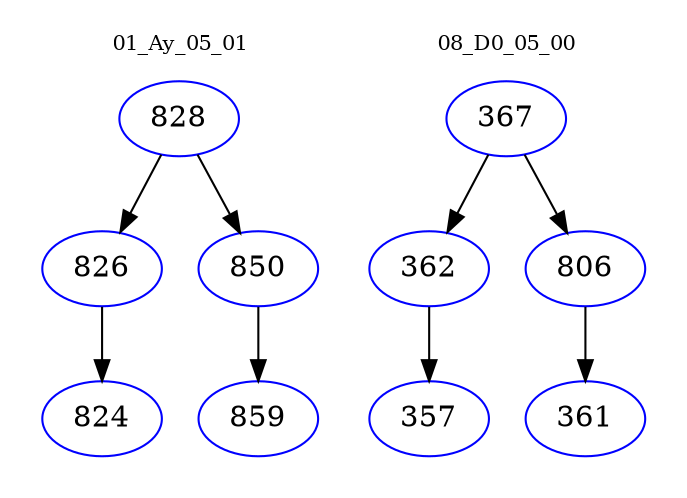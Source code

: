 digraph{
subgraph cluster_0 {
color = white
label = "01_Ay_05_01";
fontsize=10;
T0_828 [label="828", color="blue"]
T0_828 -> T0_826 [color="black"]
T0_826 [label="826", color="blue"]
T0_826 -> T0_824 [color="black"]
T0_824 [label="824", color="blue"]
T0_828 -> T0_850 [color="black"]
T0_850 [label="850", color="blue"]
T0_850 -> T0_859 [color="black"]
T0_859 [label="859", color="blue"]
}
subgraph cluster_1 {
color = white
label = "08_D0_05_00";
fontsize=10;
T1_367 [label="367", color="blue"]
T1_367 -> T1_362 [color="black"]
T1_362 [label="362", color="blue"]
T1_362 -> T1_357 [color="black"]
T1_357 [label="357", color="blue"]
T1_367 -> T1_806 [color="black"]
T1_806 [label="806", color="blue"]
T1_806 -> T1_361 [color="black"]
T1_361 [label="361", color="blue"]
}
}

